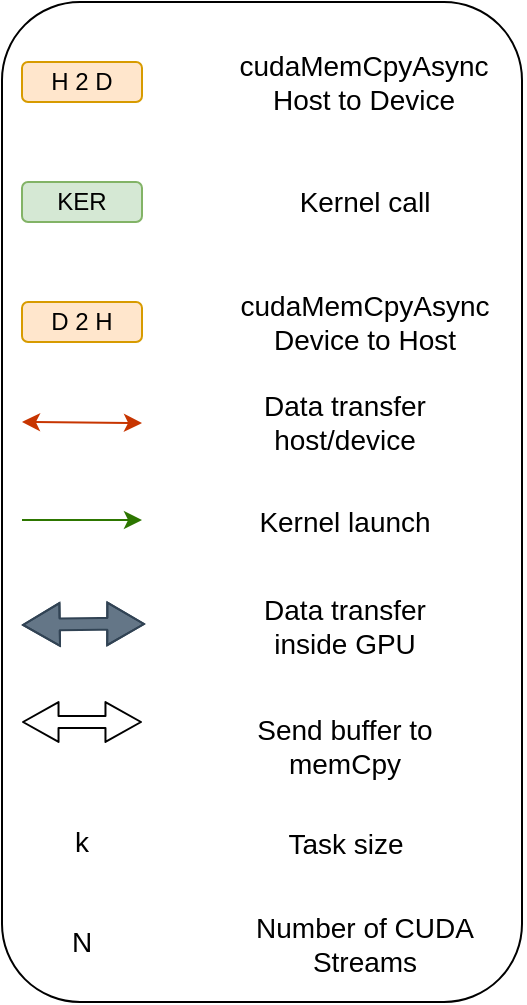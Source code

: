 <mxfile version="11.3.1" type="device" pages="1"><diagram id="XdPddkbu2ethM9AMrBw-" name="Page-1"><mxGraphModel dx="1661" dy="443" grid="1" gridSize="10" guides="1" tooltips="1" connect="1" arrows="1" fold="1" page="1" pageScale="1" pageWidth="850" pageHeight="1100" math="0" shadow="0"><root><mxCell id="0"/><mxCell id="1" parent="0"/><mxCell id="MSdALfivkcoj1-YgJWvz-340" value="" style="rounded=1;whiteSpace=wrap;html=1;strokeColor=#000000;fontSize=14;" parent="1" vertex="1"><mxGeometry x="-130" y="290" width="260" height="500" as="geometry"/></mxCell><mxCell id="MSdALfivkcoj1-YgJWvz-302" value="H 2 D" style="rounded=1;whiteSpace=wrap;html=1;fillColor=#ffe6cc;strokeColor=#d79b00;" parent="1" vertex="1"><mxGeometry x="-120" y="320" width="60" height="20" as="geometry"/></mxCell><mxCell id="MSdALfivkcoj1-YgJWvz-304" value="KER" style="rounded=1;whiteSpace=wrap;html=1;fillColor=#d5e8d4;strokeColor=#82b366;" parent="1" vertex="1"><mxGeometry x="-120" y="380" width="60" height="20" as="geometry"/></mxCell><mxCell id="MSdALfivkcoj1-YgJWvz-305" value="D 2 H" style="rounded=1;whiteSpace=wrap;html=1;fillColor=#ffe6cc;strokeColor=#d79b00;" parent="1" vertex="1"><mxGeometry x="-120" y="440" width="60" height="20" as="geometry"/></mxCell><mxCell id="MSdALfivkcoj1-YgJWvz-306" value="" style="endArrow=classic;startArrow=classic;html=1;exitX=1;exitY=0.5;exitDx=0;exitDy=0;fillColor=#fa6800;strokeColor=#C73500;" parent="1" edge="1"><mxGeometry width="50" height="50" relative="1" as="geometry"><mxPoint x="-120" y="500" as="sourcePoint"/><mxPoint x="-60" y="500.5" as="targetPoint"/></mxGeometry></mxCell><mxCell id="MSdALfivkcoj1-YgJWvz-307" value="" style="endArrow=classic;html=1;strokeColor=#2D7600;strokeWidth=1;fontSize=14;fillColor=#60a917;" parent="1" edge="1"><mxGeometry width="50" height="50" relative="1" as="geometry"><mxPoint x="-120" y="549" as="sourcePoint"/><mxPoint x="-60" y="549" as="targetPoint"/></mxGeometry></mxCell><mxCell id="MSdALfivkcoj1-YgJWvz-309" value="" style="endArrow=classic;startArrow=classic;html=1;shape=flexArrow;fillColor=#647687;strokeColor=#314354;exitX=-0.015;exitY=0.536;exitDx=0;exitDy=0;exitPerimeter=0;width=5.882;endSize=5.788;endWidth=14.464;startSize=5.788;startWidth=14.464;" parent="1" edge="1"><mxGeometry width="50" height="50" relative="1" as="geometry"><mxPoint x="-120" y="601.5" as="sourcePoint"/><mxPoint x="-58.5" y="601" as="targetPoint"/><Array as="points"><mxPoint x="-80.9" y="600.94"/></Array></mxGeometry></mxCell><mxCell id="MSdALfivkcoj1-YgJWvz-310" value="" style="shape=flexArrow;endArrow=classic;startArrow=classic;html=1;strokeColor=#000000;strokeWidth=1;fontSize=17;width=5.882;endSize=5.588;endWidth=13.08;startWidth=13.08;startSize=5.588;" parent="1" edge="1"><mxGeometry width="50" height="50" relative="1" as="geometry"><mxPoint x="-120" y="650" as="sourcePoint"/><mxPoint x="-60" y="650" as="targetPoint"/></mxGeometry></mxCell><mxCell id="MSdALfivkcoj1-YgJWvz-311" value="cudaMemCpyAsync Host to Device" style="text;html=1;strokeColor=none;fillColor=none;align=center;verticalAlign=middle;whiteSpace=wrap;rounded=0;fontSize=14;" parent="1" vertex="1"><mxGeometry x="-20" y="320" width="142" height="20" as="geometry"/></mxCell><mxCell id="MSdALfivkcoj1-YgJWvz-312" value="cudaMemCpyAsync Device to Host" style="text;html=1;strokeColor=none;fillColor=none;align=center;verticalAlign=middle;whiteSpace=wrap;rounded=0;fontSize=14;" parent="1" vertex="1"><mxGeometry x="-20.5" y="440" width="143" height="20" as="geometry"/></mxCell><mxCell id="MSdALfivkcoj1-YgJWvz-313" value="Data transfer host/device" style="text;html=1;strokeColor=none;fillColor=none;align=center;verticalAlign=middle;whiteSpace=wrap;rounded=0;fontSize=14;" parent="1" vertex="1"><mxGeometry x="-30" y="490" width="143" height="20" as="geometry"/></mxCell><mxCell id="MSdALfivkcoj1-YgJWvz-314" value="Kernel launch" style="text;html=1;strokeColor=none;fillColor=none;align=center;verticalAlign=middle;whiteSpace=wrap;rounded=0;fontSize=14;" parent="1" vertex="1"><mxGeometry x="-30" y="540" width="143" height="20" as="geometry"/></mxCell><mxCell id="MSdALfivkcoj1-YgJWvz-317" value="Data transfer &lt;br&gt;inside GPU" style="text;html=1;strokeColor=none;fillColor=none;align=center;verticalAlign=middle;whiteSpace=wrap;rounded=0;fontSize=14;" parent="1" vertex="1"><mxGeometry x="-30" y="591.5" width="143" height="20" as="geometry"/></mxCell><mxCell id="MSdALfivkcoj1-YgJWvz-318" value="Send buffer to memCpy" style="text;html=1;strokeColor=none;fillColor=none;align=center;verticalAlign=middle;whiteSpace=wrap;rounded=0;fontSize=14;" parent="1" vertex="1"><mxGeometry x="-30" y="651.5" width="143" height="20" as="geometry"/></mxCell><mxCell id="MSdALfivkcoj1-YgJWvz-319" value="Kernel call" style="text;html=1;strokeColor=none;fillColor=none;align=center;verticalAlign=middle;whiteSpace=wrap;rounded=0;fontSize=14;" parent="1" vertex="1"><mxGeometry x="-20.5" y="380" width="143" height="20" as="geometry"/></mxCell><mxCell id="MSdALfivkcoj1-YgJWvz-334" style="edgeStyle=orthogonalEdgeStyle;rounded=0;orthogonalLoop=1;jettySize=auto;html=1;exitX=0.5;exitY=1;exitDx=0;exitDy=0;startArrow=none;startFill=0;endArrow=block;endFill=1;strokeColor=#949494;strokeWidth=1;fontSize=14;" parent="1" source="MSdALfivkcoj1-YgJWvz-319" target="MSdALfivkcoj1-YgJWvz-319" edge="1"><mxGeometry relative="1" as="geometry"/></mxCell><mxCell id="MSdALfivkcoj1-YgJWvz-335" value="k" style="text;html=1;strokeColor=none;fillColor=none;align=center;verticalAlign=middle;whiteSpace=wrap;rounded=0;fontSize=14;" parent="1" vertex="1"><mxGeometry x="-110" y="700" width="40" height="20" as="geometry"/></mxCell><mxCell id="MSdALfivkcoj1-YgJWvz-336" value="&lt;div&gt;Task size&lt;/div&gt;" style="text;html=1;strokeColor=none;fillColor=none;align=center;verticalAlign=middle;whiteSpace=wrap;rounded=0;fontSize=14;" parent="1" vertex="1"><mxGeometry x="1.5" y="701" width="80" height="20" as="geometry"/></mxCell><mxCell id="MSdALfivkcoj1-YgJWvz-337" value="N" style="text;html=1;strokeColor=none;fillColor=none;align=center;verticalAlign=middle;whiteSpace=wrap;rounded=0;fontSize=14;" parent="1" vertex="1"><mxGeometry x="-110" y="750" width="40" height="20" as="geometry"/></mxCell><mxCell id="MSdALfivkcoj1-YgJWvz-338" value="Number of CUDA Streams " style="text;html=1;strokeColor=none;fillColor=none;align=center;verticalAlign=middle;whiteSpace=wrap;rounded=0;fontSize=14;" parent="1" vertex="1"><mxGeometry x="-29.5" y="750.5" width="161" height="20" as="geometry"/></mxCell></root></mxGraphModel></diagram></mxfile>
